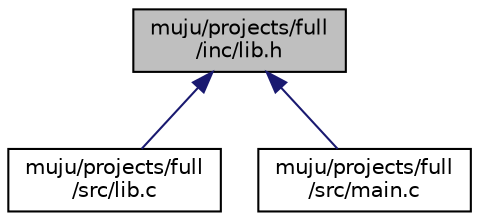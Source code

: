 digraph "muju/projects/full/inc/lib.h"
{
  edge [fontname="Helvetica",fontsize="10",labelfontname="Helvetica",labelfontsize="10"];
  node [fontname="Helvetica",fontsize="10",shape=record];
  Node1 [label="muju/projects/full\l/inc/lib.h",height=0.2,width=0.4,color="black", fillcolor="grey75", style="filled", fontcolor="black"];
  Node1 -> Node2 [dir="back",color="midnightblue",fontsize="10",style="solid",fontname="Helvetica"];
  Node2 [label="muju/projects/full\l/src/lib.c",height=0.2,width=0.4,color="black", fillcolor="white", style="filled",URL="$lib_8c.html"];
  Node1 -> Node3 [dir="back",color="midnightblue",fontsize="10",style="solid",fontname="Helvetica"];
  Node3 [label="muju/projects/full\l/src/main.c",height=0.2,width=0.4,color="black", fillcolor="white", style="filled",URL="$muju_2projects_2full_2src_2main_8c.html"];
}
